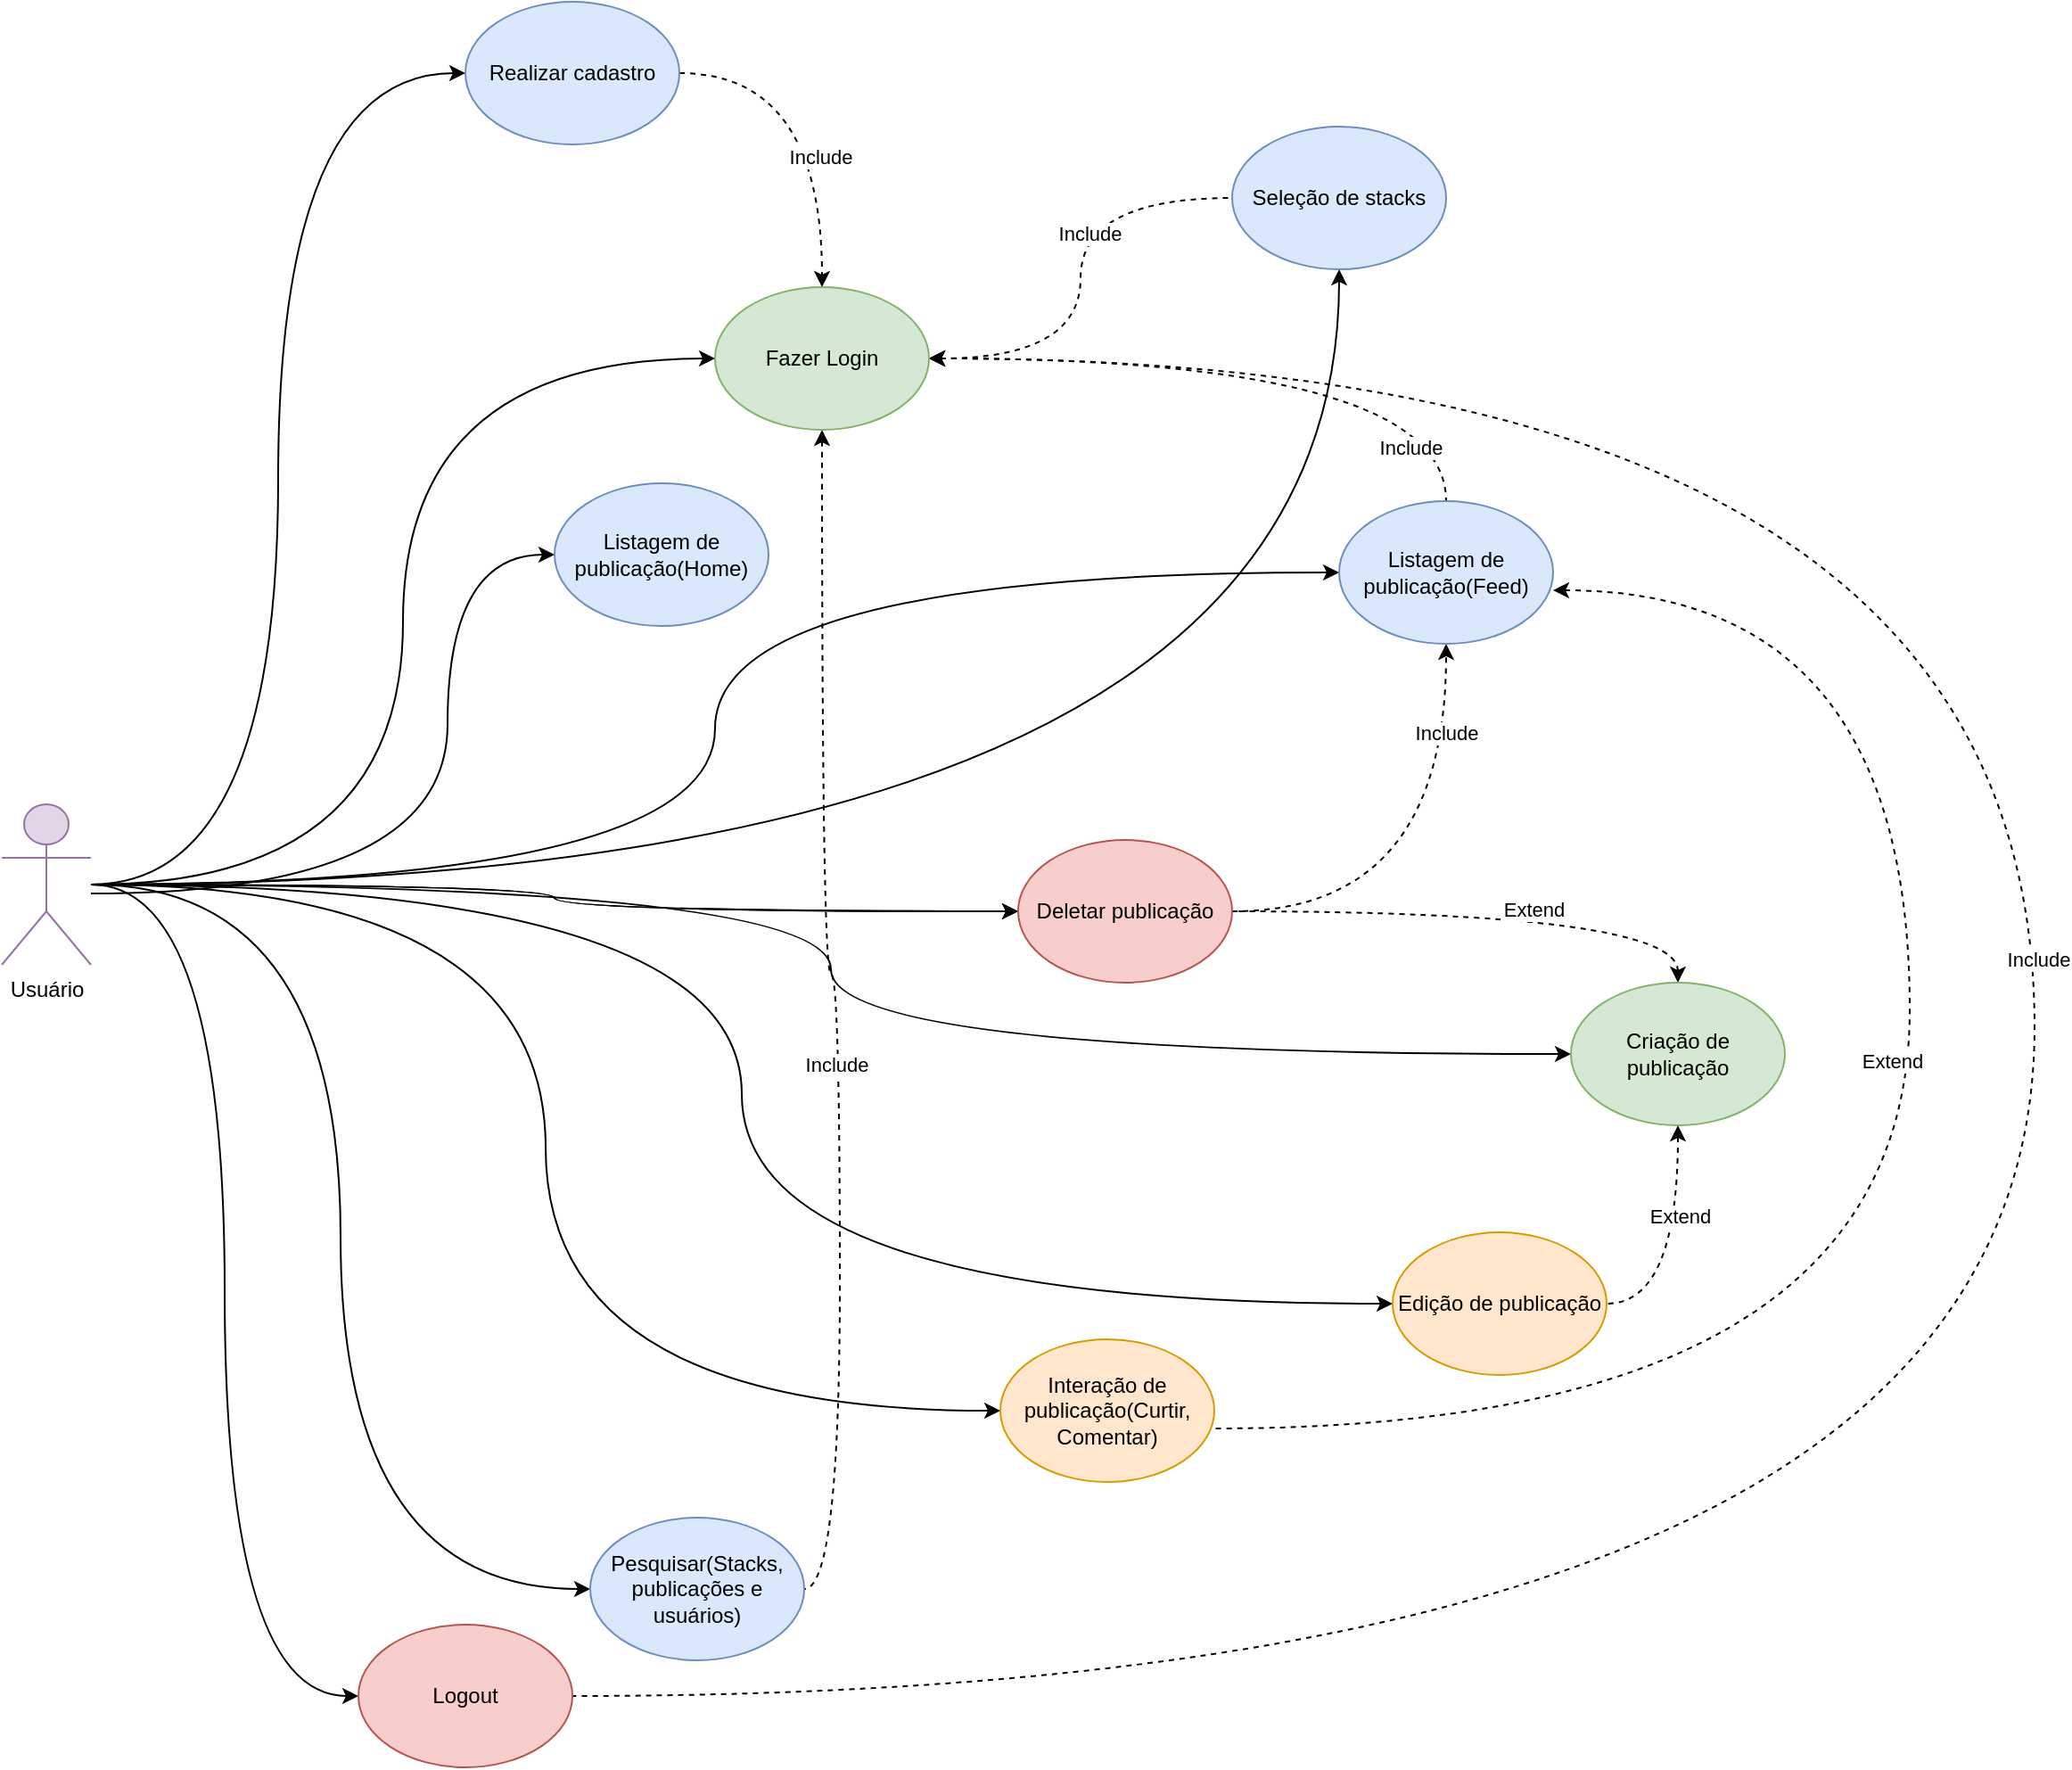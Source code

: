<mxfile version="24.7.16">
  <diagram name="Página-1" id="ES9ilwemXFSoBHIErOK8">
    <mxGraphModel dx="1050" dy="1691" grid="1" gridSize="10" guides="1" tooltips="1" connect="1" arrows="1" fold="1" page="1" pageScale="1" pageWidth="827" pageHeight="1169" math="0" shadow="0">
      <root>
        <mxCell id="0" />
        <mxCell id="1" parent="0" />
        <mxCell id="A3PVL-LssGaaPiKk9e5L-19" style="edgeStyle=orthogonalEdgeStyle;rounded=0;orthogonalLoop=1;jettySize=auto;html=1;entryX=0;entryY=0.5;entryDx=0;entryDy=0;curved=1;" parent="1" source="A3PVL-LssGaaPiKk9e5L-1" target="A3PVL-LssGaaPiKk9e5L-5" edge="1">
          <mxGeometry relative="1" as="geometry" />
        </mxCell>
        <mxCell id="A3PVL-LssGaaPiKk9e5L-20" style="edgeStyle=orthogonalEdgeStyle;rounded=0;orthogonalLoop=1;jettySize=auto;html=1;entryX=0;entryY=0.5;entryDx=0;entryDy=0;curved=1;" parent="1" source="A3PVL-LssGaaPiKk9e5L-1" target="A3PVL-LssGaaPiKk9e5L-6" edge="1">
          <mxGeometry relative="1" as="geometry" />
        </mxCell>
        <mxCell id="A3PVL-LssGaaPiKk9e5L-21" style="edgeStyle=orthogonalEdgeStyle;rounded=0;orthogonalLoop=1;jettySize=auto;html=1;curved=1;" parent="1" source="A3PVL-LssGaaPiKk9e5L-1" target="A3PVL-LssGaaPiKk9e5L-7" edge="1">
          <mxGeometry relative="1" as="geometry" />
        </mxCell>
        <mxCell id="A3PVL-LssGaaPiKk9e5L-22" style="edgeStyle=orthogonalEdgeStyle;rounded=0;orthogonalLoop=1;jettySize=auto;html=1;curved=1;dashed=1;" parent="1" source="A3PVL-LssGaaPiKk9e5L-14" target="A3PVL-LssGaaPiKk9e5L-13" edge="1">
          <mxGeometry relative="1" as="geometry" />
        </mxCell>
        <mxCell id="A3PVL-LssGaaPiKk9e5L-55" value="Include" style="edgeLabel;html=1;align=center;verticalAlign=middle;resizable=0;points=[];" parent="A3PVL-LssGaaPiKk9e5L-22" vertex="1" connectable="0">
          <mxGeometry x="0.004" y="4" relative="1" as="geometry">
            <mxPoint x="4" y="-85" as="offset" />
          </mxGeometry>
        </mxCell>
        <mxCell id="A3PVL-LssGaaPiKk9e5L-23" style="edgeStyle=orthogonalEdgeStyle;rounded=0;orthogonalLoop=1;jettySize=auto;html=1;entryX=0;entryY=0.5;entryDx=0;entryDy=0;curved=1;" parent="1" source="A3PVL-LssGaaPiKk9e5L-1" target="A3PVL-LssGaaPiKk9e5L-8" edge="1">
          <mxGeometry relative="1" as="geometry" />
        </mxCell>
        <mxCell id="A3PVL-LssGaaPiKk9e5L-24" style="edgeStyle=orthogonalEdgeStyle;rounded=0;orthogonalLoop=1;jettySize=auto;html=1;entryX=0;entryY=0.5;entryDx=0;entryDy=0;curved=1;" parent="1" source="A3PVL-LssGaaPiKk9e5L-1" target="A3PVL-LssGaaPiKk9e5L-14" edge="1">
          <mxGeometry relative="1" as="geometry" />
        </mxCell>
        <mxCell id="A3PVL-LssGaaPiKk9e5L-25" style="edgeStyle=orthogonalEdgeStyle;rounded=0;orthogonalLoop=1;jettySize=auto;html=1;entryX=0;entryY=0.5;entryDx=0;entryDy=0;curved=1;" parent="1" source="A3PVL-LssGaaPiKk9e5L-1" target="A3PVL-LssGaaPiKk9e5L-9" edge="1">
          <mxGeometry relative="1" as="geometry" />
        </mxCell>
        <mxCell id="A3PVL-LssGaaPiKk9e5L-26" style="edgeStyle=orthogonalEdgeStyle;rounded=0;orthogonalLoop=1;jettySize=auto;html=1;entryX=0;entryY=0.5;entryDx=0;entryDy=0;curved=1;" parent="1" source="A3PVL-LssGaaPiKk9e5L-1" target="A3PVL-LssGaaPiKk9e5L-10" edge="1">
          <mxGeometry relative="1" as="geometry" />
        </mxCell>
        <mxCell id="A3PVL-LssGaaPiKk9e5L-27" style="edgeStyle=orthogonalEdgeStyle;rounded=0;orthogonalLoop=1;jettySize=auto;html=1;entryX=0;entryY=0.5;entryDx=0;entryDy=0;curved=1;" parent="1" source="A3PVL-LssGaaPiKk9e5L-1" target="A3PVL-LssGaaPiKk9e5L-15" edge="1">
          <mxGeometry relative="1" as="geometry" />
        </mxCell>
        <mxCell id="A3PVL-LssGaaPiKk9e5L-28" style="edgeStyle=orthogonalEdgeStyle;rounded=0;orthogonalLoop=1;jettySize=auto;html=1;entryX=0;entryY=0.5;entryDx=0;entryDy=0;curved=1;" parent="1" source="A3PVL-LssGaaPiKk9e5L-1" target="A3PVL-LssGaaPiKk9e5L-11" edge="1">
          <mxGeometry relative="1" as="geometry">
            <mxPoint x="400" y="880" as="targetPoint" />
          </mxGeometry>
        </mxCell>
        <mxCell id="fVEAx7NrUSZAST1FFZmU-1" style="edgeStyle=orthogonalEdgeStyle;rounded=0;orthogonalLoop=1;jettySize=auto;html=1;entryX=0;entryY=0.5;entryDx=0;entryDy=0;curved=1;" parent="1" source="A3PVL-LssGaaPiKk9e5L-1" target="A3PVL-LssGaaPiKk9e5L-13" edge="1">
          <mxGeometry relative="1" as="geometry">
            <mxPoint x="960" y="10" as="targetPoint" />
          </mxGeometry>
        </mxCell>
        <mxCell id="fVEAx7NrUSZAST1FFZmU-3" style="edgeStyle=orthogonalEdgeStyle;rounded=0;orthogonalLoop=1;jettySize=auto;html=1;entryX=0;entryY=0.5;entryDx=0;entryDy=0;curved=1;" parent="1" source="A3PVL-LssGaaPiKk9e5L-1" target="fVEAx7NrUSZAST1FFZmU-2" edge="1">
          <mxGeometry relative="1" as="geometry">
            <mxPoint x="540" y="30" as="targetPoint" />
            <Array as="points">
              <mxPoint x="470" y="180" />
              <mxPoint x="470" y="-10" />
            </Array>
          </mxGeometry>
        </mxCell>
        <mxCell id="A3PVL-LssGaaPiKk9e5L-1" value="Usuário" style="shape=umlActor;verticalLabelPosition=bottom;verticalAlign=top;html=1;outlineConnect=0;fillColor=#e1d5e7;strokeColor=#9673a6;" parent="1" vertex="1">
          <mxGeometry x="220" y="130" width="50" height="90" as="geometry" />
        </mxCell>
        <mxCell id="A3PVL-LssGaaPiKk9e5L-31" style="edgeStyle=orthogonalEdgeStyle;rounded=0;orthogonalLoop=1;jettySize=auto;html=1;curved=1;dashed=1;" parent="1" source="A3PVL-LssGaaPiKk9e5L-5" target="A3PVL-LssGaaPiKk9e5L-6" edge="1">
          <mxGeometry relative="1" as="geometry" />
        </mxCell>
        <mxCell id="A3PVL-LssGaaPiKk9e5L-32" value="Include" style="edgeLabel;html=1;align=center;verticalAlign=middle;resizable=0;points=[];" parent="A3PVL-LssGaaPiKk9e5L-31" vertex="1" connectable="0">
          <mxGeometry x="0.263" y="-1" relative="1" as="geometry">
            <mxPoint as="offset" />
          </mxGeometry>
        </mxCell>
        <mxCell id="A3PVL-LssGaaPiKk9e5L-5" value="Realizar cadastro" style="ellipse;whiteSpace=wrap;html=1;fillColor=#dae8fc;strokeColor=#6c8ebf;" parent="1" vertex="1">
          <mxGeometry x="480" y="-320" width="120" height="80" as="geometry" />
        </mxCell>
        <mxCell id="A3PVL-LssGaaPiKk9e5L-33" style="edgeStyle=orthogonalEdgeStyle;rounded=0;orthogonalLoop=1;jettySize=auto;html=1;entryX=1;entryY=0.5;entryDx=0;entryDy=0;curved=1;dashed=1;endArrow=none;endFill=0;startArrow=classic;startFill=1;" parent="1" source="A3PVL-LssGaaPiKk9e5L-6" target="A3PVL-LssGaaPiKk9e5L-11" edge="1">
          <mxGeometry relative="1" as="geometry">
            <Array as="points">
              <mxPoint x="1360" y="-120" />
              <mxPoint x="1360" y="630" />
            </Array>
          </mxGeometry>
        </mxCell>
        <mxCell id="A3PVL-LssGaaPiKk9e5L-34" value="Include" style="edgeLabel;html=1;align=center;verticalAlign=middle;resizable=0;points=[];" parent="A3PVL-LssGaaPiKk9e5L-33" vertex="1" connectable="0">
          <mxGeometry x="-0.126" y="2" relative="1" as="geometry">
            <mxPoint as="offset" />
          </mxGeometry>
        </mxCell>
        <mxCell id="A3PVL-LssGaaPiKk9e5L-36" style="edgeStyle=orthogonalEdgeStyle;rounded=0;orthogonalLoop=1;jettySize=auto;html=1;entryX=0.5;entryY=0;entryDx=0;entryDy=0;curved=1;dashed=1;endArrow=none;endFill=0;startArrow=classic;startFill=1;" parent="1" source="A3PVL-LssGaaPiKk9e5L-6" target="A3PVL-LssGaaPiKk9e5L-13" edge="1">
          <mxGeometry relative="1" as="geometry" />
        </mxCell>
        <mxCell id="A3PVL-LssGaaPiKk9e5L-37" value="Include" style="edgeLabel;html=1;align=center;verticalAlign=middle;resizable=0;points=[];" parent="A3PVL-LssGaaPiKk9e5L-36" vertex="1" connectable="0">
          <mxGeometry x="0.13" y="-2" relative="1" as="geometry">
            <mxPoint x="61" y="48" as="offset" />
          </mxGeometry>
        </mxCell>
        <mxCell id="A3PVL-LssGaaPiKk9e5L-39" style="edgeStyle=orthogonalEdgeStyle;rounded=0;orthogonalLoop=1;jettySize=auto;html=1;entryX=0;entryY=0.5;entryDx=0;entryDy=0;curved=1;dashed=1;startArrow=classic;startFill=1;endArrow=none;endFill=0;" parent="1" source="A3PVL-LssGaaPiKk9e5L-6" target="A3PVL-LssGaaPiKk9e5L-7" edge="1">
          <mxGeometry relative="1" as="geometry" />
        </mxCell>
        <mxCell id="A3PVL-LssGaaPiKk9e5L-40" value="Include" style="edgeLabel;html=1;align=center;verticalAlign=middle;resizable=0;points=[];" parent="A3PVL-LssGaaPiKk9e5L-39" vertex="1" connectable="0">
          <mxGeometry x="-0.432" y="-2" relative="1" as="geometry">
            <mxPoint x="16" y="-72" as="offset" />
          </mxGeometry>
        </mxCell>
        <mxCell id="A3PVL-LssGaaPiKk9e5L-51" style="edgeStyle=orthogonalEdgeStyle;rounded=0;orthogonalLoop=1;jettySize=auto;html=1;entryX=1;entryY=0.5;entryDx=0;entryDy=0;curved=1;dashed=1;endArrow=none;endFill=0;startArrow=classic;startFill=1;" parent="1" source="A3PVL-LssGaaPiKk9e5L-6" target="A3PVL-LssGaaPiKk9e5L-15" edge="1">
          <mxGeometry relative="1" as="geometry" />
        </mxCell>
        <mxCell id="A3PVL-LssGaaPiKk9e5L-52" value="Include" style="edgeLabel;html=1;align=center;verticalAlign=middle;resizable=0;points=[];" parent="A3PVL-LssGaaPiKk9e5L-51" vertex="1" connectable="0">
          <mxGeometry x="0.077" y="-2" relative="1" as="geometry">
            <mxPoint as="offset" />
          </mxGeometry>
        </mxCell>
        <mxCell id="A3PVL-LssGaaPiKk9e5L-6" value="Fazer Login" style="ellipse;whiteSpace=wrap;html=1;fillColor=#d5e8d4;strokeColor=#82b366;" parent="1" vertex="1">
          <mxGeometry x="620" y="-160" width="120" height="80" as="geometry" />
        </mxCell>
        <mxCell id="A3PVL-LssGaaPiKk9e5L-7" value="Seleção de stacks" style="ellipse;whiteSpace=wrap;html=1;fillColor=#dae8fc;strokeColor=#6c8ebf;" parent="1" vertex="1">
          <mxGeometry x="910" y="-250" width="120" height="80" as="geometry" />
        </mxCell>
        <mxCell id="A3PVL-LssGaaPiKk9e5L-45" style="edgeStyle=orthogonalEdgeStyle;rounded=0;orthogonalLoop=1;jettySize=auto;html=1;entryX=1;entryY=0.5;entryDx=0;entryDy=0;curved=1;dashed=1;startArrow=classic;startFill=1;exitX=0.5;exitY=0;exitDx=0;exitDy=0;endArrow=none;endFill=0;" parent="1" source="A3PVL-LssGaaPiKk9e5L-8" target="A3PVL-LssGaaPiKk9e5L-14" edge="1">
          <mxGeometry relative="1" as="geometry">
            <mxPoint x="1090" y="270" as="sourcePoint" />
          </mxGeometry>
        </mxCell>
        <mxCell id="A3PVL-LssGaaPiKk9e5L-46" value="Extend" style="edgeLabel;html=1;align=center;verticalAlign=middle;resizable=0;points=[];" parent="A3PVL-LssGaaPiKk9e5L-45" vertex="1" connectable="0">
          <mxGeometry x="-0.165" y="-1" relative="1" as="geometry">
            <mxPoint as="offset" />
          </mxGeometry>
        </mxCell>
        <mxCell id="A3PVL-LssGaaPiKk9e5L-49" style="edgeStyle=orthogonalEdgeStyle;rounded=0;orthogonalLoop=1;jettySize=auto;html=1;entryX=1;entryY=0.5;entryDx=0;entryDy=0;curved=1;dashed=1;endArrow=none;endFill=0;startArrow=classic;startFill=1;" parent="1" source="A3PVL-LssGaaPiKk9e5L-8" target="A3PVL-LssGaaPiKk9e5L-9" edge="1">
          <mxGeometry relative="1" as="geometry" />
        </mxCell>
        <mxCell id="A3PVL-LssGaaPiKk9e5L-50" value="Extend" style="edgeLabel;html=1;align=center;verticalAlign=middle;resizable=0;points=[];" parent="A3PVL-LssGaaPiKk9e5L-49" vertex="1" connectable="0">
          <mxGeometry x="-0.268" y="1" relative="1" as="geometry">
            <mxPoint as="offset" />
          </mxGeometry>
        </mxCell>
        <mxCell id="A3PVL-LssGaaPiKk9e5L-8" value="Criação de publicação" style="ellipse;whiteSpace=wrap;html=1;fillColor=#d5e8d4;strokeColor=#82b366;" parent="1" vertex="1">
          <mxGeometry x="1100" y="230" width="120" height="80" as="geometry" />
        </mxCell>
        <mxCell id="A3PVL-LssGaaPiKk9e5L-9" value="Edição de publicação" style="ellipse;whiteSpace=wrap;html=1;fillColor=#ffe6cc;strokeColor=#d79b00;" parent="1" vertex="1">
          <mxGeometry x="1000" y="370" width="120" height="80" as="geometry" />
        </mxCell>
        <mxCell id="A3PVL-LssGaaPiKk9e5L-10" value="Interação de publicação(Curtir, Comentar)" style="ellipse;whiteSpace=wrap;html=1;fillColor=#ffe6cc;strokeColor=#d79b00;" parent="1" vertex="1">
          <mxGeometry x="780" y="430" width="120" height="80" as="geometry" />
        </mxCell>
        <mxCell id="A3PVL-LssGaaPiKk9e5L-11" value="Logout" style="ellipse;whiteSpace=wrap;html=1;fillColor=#f8cecc;strokeColor=#b85450;" parent="1" vertex="1">
          <mxGeometry x="420" y="590" width="120" height="80" as="geometry" />
        </mxCell>
        <mxCell id="A3PVL-LssGaaPiKk9e5L-41" style="edgeStyle=orthogonalEdgeStyle;rounded=0;orthogonalLoop=1;jettySize=auto;html=1;entryX=1;entryY=0.5;entryDx=0;entryDy=0;curved=1;dashed=1;endArrow=none;endFill=0;startArrow=classic;startFill=1;exitX=1;exitY=0.5;exitDx=0;exitDy=0;" parent="1" edge="1">
          <mxGeometry relative="1" as="geometry">
            <mxPoint x="900" y="480" as="targetPoint" />
            <Array as="points">
              <mxPoint x="1290" y="10" />
              <mxPoint x="1290" y="480" />
            </Array>
            <mxPoint x="1090" y="10" as="sourcePoint" />
          </mxGeometry>
        </mxCell>
        <mxCell id="A3PVL-LssGaaPiKk9e5L-43" value="Extend" style="edgeLabel;html=1;align=center;verticalAlign=middle;resizable=0;points=[];" parent="A3PVL-LssGaaPiKk9e5L-41" vertex="1" connectable="0">
          <mxGeometry x="-0.348" relative="1" as="geometry">
            <mxPoint x="-10" y="118" as="offset" />
          </mxGeometry>
        </mxCell>
        <mxCell id="A3PVL-LssGaaPiKk9e5L-13" value="Listagem de publicação(Feed)" style="ellipse;whiteSpace=wrap;html=1;fillColor=#dae8fc;strokeColor=#6c8ebf;" parent="1" vertex="1">
          <mxGeometry x="970" y="-40" width="120" height="80" as="geometry" />
        </mxCell>
        <mxCell id="A3PVL-LssGaaPiKk9e5L-15" value="Pesquisar(Stacks, publicações e usuários)" style="ellipse;whiteSpace=wrap;html=1;fillColor=#dae8fc;strokeColor=#6c8ebf;" parent="1" vertex="1">
          <mxGeometry x="550" y="530" width="120" height="80" as="geometry" />
        </mxCell>
        <mxCell id="A3PVL-LssGaaPiKk9e5L-54" value="" style="edgeStyle=orthogonalEdgeStyle;rounded=0;orthogonalLoop=1;jettySize=auto;html=1;curved=1;" parent="1" source="A3PVL-LssGaaPiKk9e5L-1" target="A3PVL-LssGaaPiKk9e5L-14" edge="1">
          <mxGeometry relative="1" as="geometry">
            <mxPoint x="270" y="180" as="sourcePoint" />
            <mxPoint x="1140" y="20" as="targetPoint" />
          </mxGeometry>
        </mxCell>
        <mxCell id="A3PVL-LssGaaPiKk9e5L-14" value="Deletar publicação" style="ellipse;whiteSpace=wrap;html=1;fillColor=#f8cecc;strokeColor=#b85450;" parent="1" vertex="1">
          <mxGeometry x="790" y="150" width="120" height="80" as="geometry" />
        </mxCell>
        <mxCell id="fVEAx7NrUSZAST1FFZmU-2" value="Listagem de publicação(Home)" style="ellipse;whiteSpace=wrap;html=1;fillColor=#dae8fc;strokeColor=#6c8ebf;" parent="1" vertex="1">
          <mxGeometry x="530" y="-50" width="120" height="80" as="geometry" />
        </mxCell>
      </root>
    </mxGraphModel>
  </diagram>
</mxfile>
